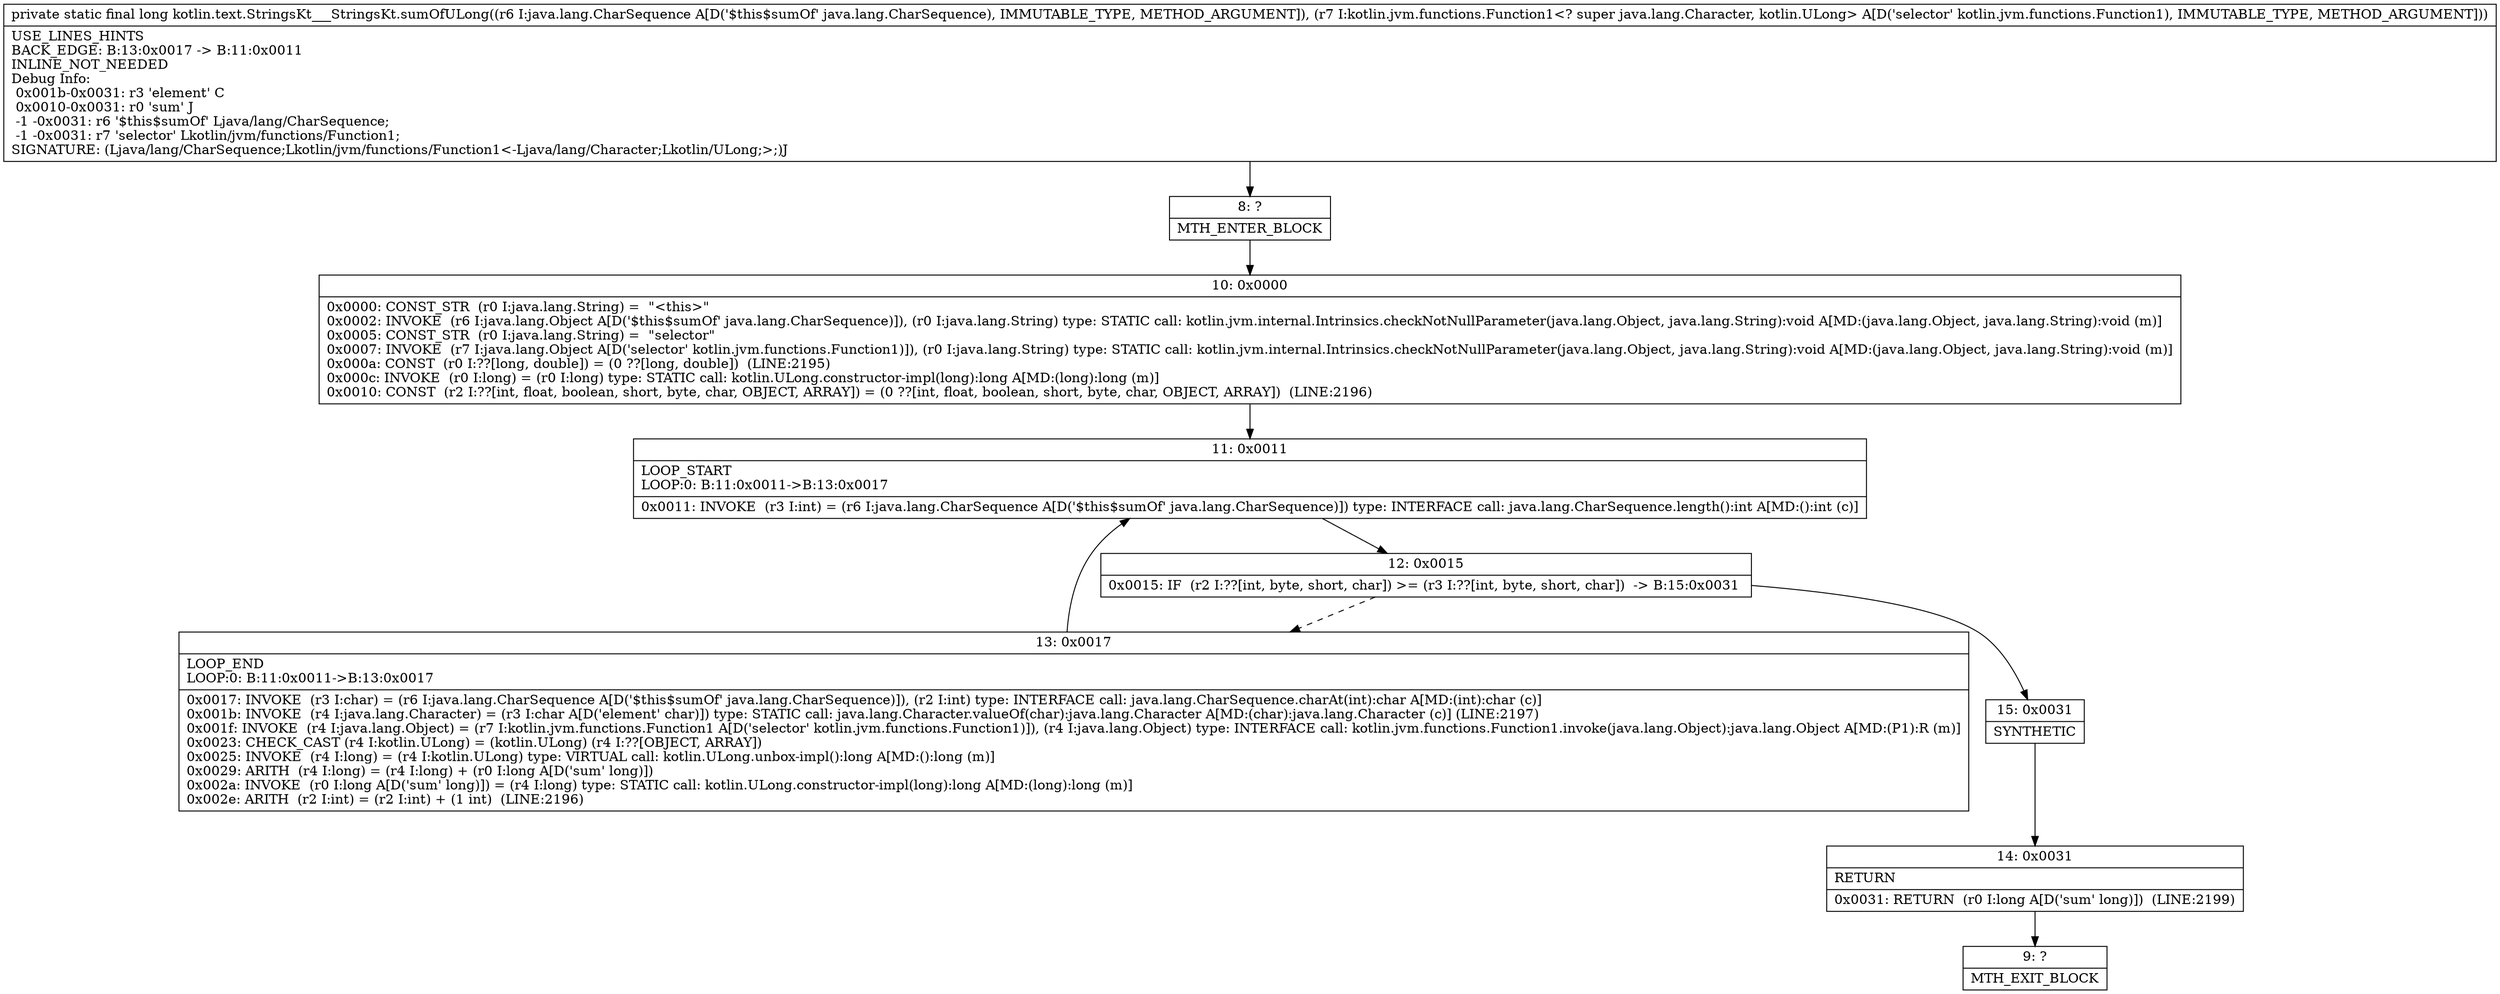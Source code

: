 digraph "CFG forkotlin.text.StringsKt___StringsKt.sumOfULong(Ljava\/lang\/CharSequence;Lkotlin\/jvm\/functions\/Function1;)J" {
Node_8 [shape=record,label="{8\:\ ?|MTH_ENTER_BLOCK\l}"];
Node_10 [shape=record,label="{10\:\ 0x0000|0x0000: CONST_STR  (r0 I:java.lang.String) =  \"\<this\>\" \l0x0002: INVOKE  (r6 I:java.lang.Object A[D('$this$sumOf' java.lang.CharSequence)]), (r0 I:java.lang.String) type: STATIC call: kotlin.jvm.internal.Intrinsics.checkNotNullParameter(java.lang.Object, java.lang.String):void A[MD:(java.lang.Object, java.lang.String):void (m)]\l0x0005: CONST_STR  (r0 I:java.lang.String) =  \"selector\" \l0x0007: INVOKE  (r7 I:java.lang.Object A[D('selector' kotlin.jvm.functions.Function1)]), (r0 I:java.lang.String) type: STATIC call: kotlin.jvm.internal.Intrinsics.checkNotNullParameter(java.lang.Object, java.lang.String):void A[MD:(java.lang.Object, java.lang.String):void (m)]\l0x000a: CONST  (r0 I:??[long, double]) = (0 ??[long, double])  (LINE:2195)\l0x000c: INVOKE  (r0 I:long) = (r0 I:long) type: STATIC call: kotlin.ULong.constructor\-impl(long):long A[MD:(long):long (m)]\l0x0010: CONST  (r2 I:??[int, float, boolean, short, byte, char, OBJECT, ARRAY]) = (0 ??[int, float, boolean, short, byte, char, OBJECT, ARRAY])  (LINE:2196)\l}"];
Node_11 [shape=record,label="{11\:\ 0x0011|LOOP_START\lLOOP:0: B:11:0x0011\-\>B:13:0x0017\l|0x0011: INVOKE  (r3 I:int) = (r6 I:java.lang.CharSequence A[D('$this$sumOf' java.lang.CharSequence)]) type: INTERFACE call: java.lang.CharSequence.length():int A[MD:():int (c)]\l}"];
Node_12 [shape=record,label="{12\:\ 0x0015|0x0015: IF  (r2 I:??[int, byte, short, char]) \>= (r3 I:??[int, byte, short, char])  \-\> B:15:0x0031 \l}"];
Node_13 [shape=record,label="{13\:\ 0x0017|LOOP_END\lLOOP:0: B:11:0x0011\-\>B:13:0x0017\l|0x0017: INVOKE  (r3 I:char) = (r6 I:java.lang.CharSequence A[D('$this$sumOf' java.lang.CharSequence)]), (r2 I:int) type: INTERFACE call: java.lang.CharSequence.charAt(int):char A[MD:(int):char (c)]\l0x001b: INVOKE  (r4 I:java.lang.Character) = (r3 I:char A[D('element' char)]) type: STATIC call: java.lang.Character.valueOf(char):java.lang.Character A[MD:(char):java.lang.Character (c)] (LINE:2197)\l0x001f: INVOKE  (r4 I:java.lang.Object) = (r7 I:kotlin.jvm.functions.Function1 A[D('selector' kotlin.jvm.functions.Function1)]), (r4 I:java.lang.Object) type: INTERFACE call: kotlin.jvm.functions.Function1.invoke(java.lang.Object):java.lang.Object A[MD:(P1):R (m)]\l0x0023: CHECK_CAST (r4 I:kotlin.ULong) = (kotlin.ULong) (r4 I:??[OBJECT, ARRAY]) \l0x0025: INVOKE  (r4 I:long) = (r4 I:kotlin.ULong) type: VIRTUAL call: kotlin.ULong.unbox\-impl():long A[MD:():long (m)]\l0x0029: ARITH  (r4 I:long) = (r4 I:long) + (r0 I:long A[D('sum' long)]) \l0x002a: INVOKE  (r0 I:long A[D('sum' long)]) = (r4 I:long) type: STATIC call: kotlin.ULong.constructor\-impl(long):long A[MD:(long):long (m)]\l0x002e: ARITH  (r2 I:int) = (r2 I:int) + (1 int)  (LINE:2196)\l}"];
Node_15 [shape=record,label="{15\:\ 0x0031|SYNTHETIC\l}"];
Node_14 [shape=record,label="{14\:\ 0x0031|RETURN\l|0x0031: RETURN  (r0 I:long A[D('sum' long)])  (LINE:2199)\l}"];
Node_9 [shape=record,label="{9\:\ ?|MTH_EXIT_BLOCK\l}"];
MethodNode[shape=record,label="{private static final long kotlin.text.StringsKt___StringsKt.sumOfULong((r6 I:java.lang.CharSequence A[D('$this$sumOf' java.lang.CharSequence), IMMUTABLE_TYPE, METHOD_ARGUMENT]), (r7 I:kotlin.jvm.functions.Function1\<? super java.lang.Character, kotlin.ULong\> A[D('selector' kotlin.jvm.functions.Function1), IMMUTABLE_TYPE, METHOD_ARGUMENT]))  | USE_LINES_HINTS\lBACK_EDGE: B:13:0x0017 \-\> B:11:0x0011\lINLINE_NOT_NEEDED\lDebug Info:\l  0x001b\-0x0031: r3 'element' C\l  0x0010\-0x0031: r0 'sum' J\l  \-1 \-0x0031: r6 '$this$sumOf' Ljava\/lang\/CharSequence;\l  \-1 \-0x0031: r7 'selector' Lkotlin\/jvm\/functions\/Function1;\lSIGNATURE: (Ljava\/lang\/CharSequence;Lkotlin\/jvm\/functions\/Function1\<\-Ljava\/lang\/Character;Lkotlin\/ULong;\>;)J\l}"];
MethodNode -> Node_8;Node_8 -> Node_10;
Node_10 -> Node_11;
Node_11 -> Node_12;
Node_12 -> Node_13[style=dashed];
Node_12 -> Node_15;
Node_13 -> Node_11;
Node_15 -> Node_14;
Node_14 -> Node_9;
}

